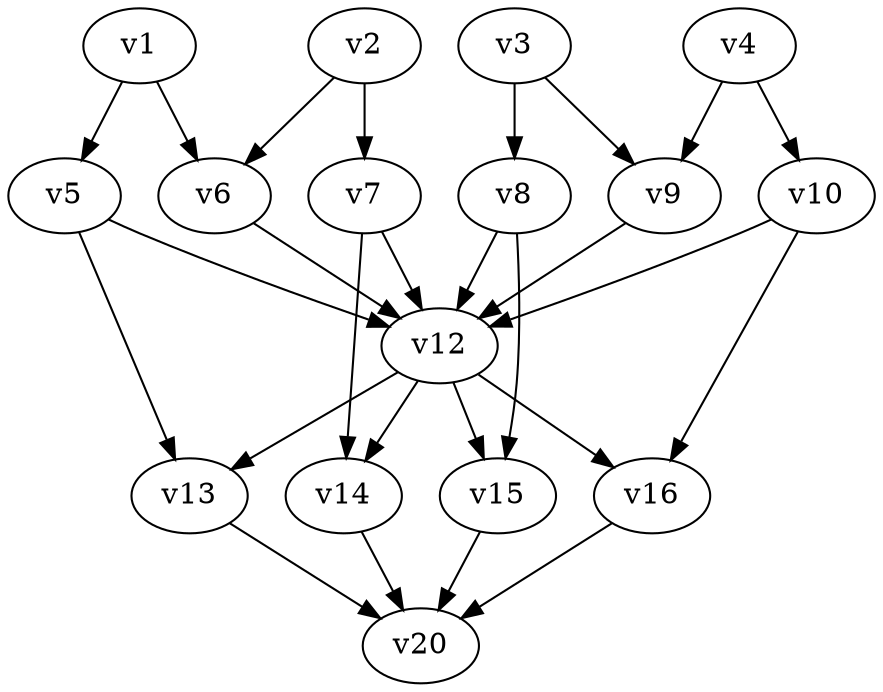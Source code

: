 // slika_9_Simplified.gv
digraph {
	v1 [label=v1]
	v2 [label=v2]
	v3 [label=v3]
	v4 [label=v4]
	v5 [label=v5]
	v6 [label=v6]
	v7 [label=v7]
	v8 [label=v8]
	v9 [label=v9]
	v10 [label=v10]
	v12 [label=v12]
	v13 [label=v13]
	v14 [label=v14]
	v15 [label=v15]
	v16 [label=v16]
	v20 [label=v20]
	v1 -> v5 [constraint=true]
	v1 -> v6 [constraint=true]
	v2 -> v6 [constraint=true]
	v2 -> v7 [constraint=true]
	v3 -> v8 [constraint=true]
	v3 -> v9 [constraint=true]
	v4 -> v9 [constraint=true]
	v4 -> v10 [constraint=true]
	v5 -> v13 [constraint=true]
	v7 -> v14 [constraint=true]
	v8 -> v15 [constraint=true]
	v10 -> v16 [constraint=true]
	v12 -> v13 [constraint=true]
	v12 -> v14 [constraint=true]
	v12 -> v15 [constraint=true]
	v12 -> v16 [constraint=true]
	v5 -> v12 [constraint=true]
	v6 -> v12 [constraint=true]
	v7 -> v12 [constraint=true]
	v8 -> v12 [constraint=true]
	v9 -> v12 [constraint=true]
	v10 -> v12 [constraint=true]
	v13 -> v20 [constraint=true]
	v14 -> v20 [constraint=true]
	v15 -> v20 [constraint=true]
	v16 -> v20 [constraint=true]
}
